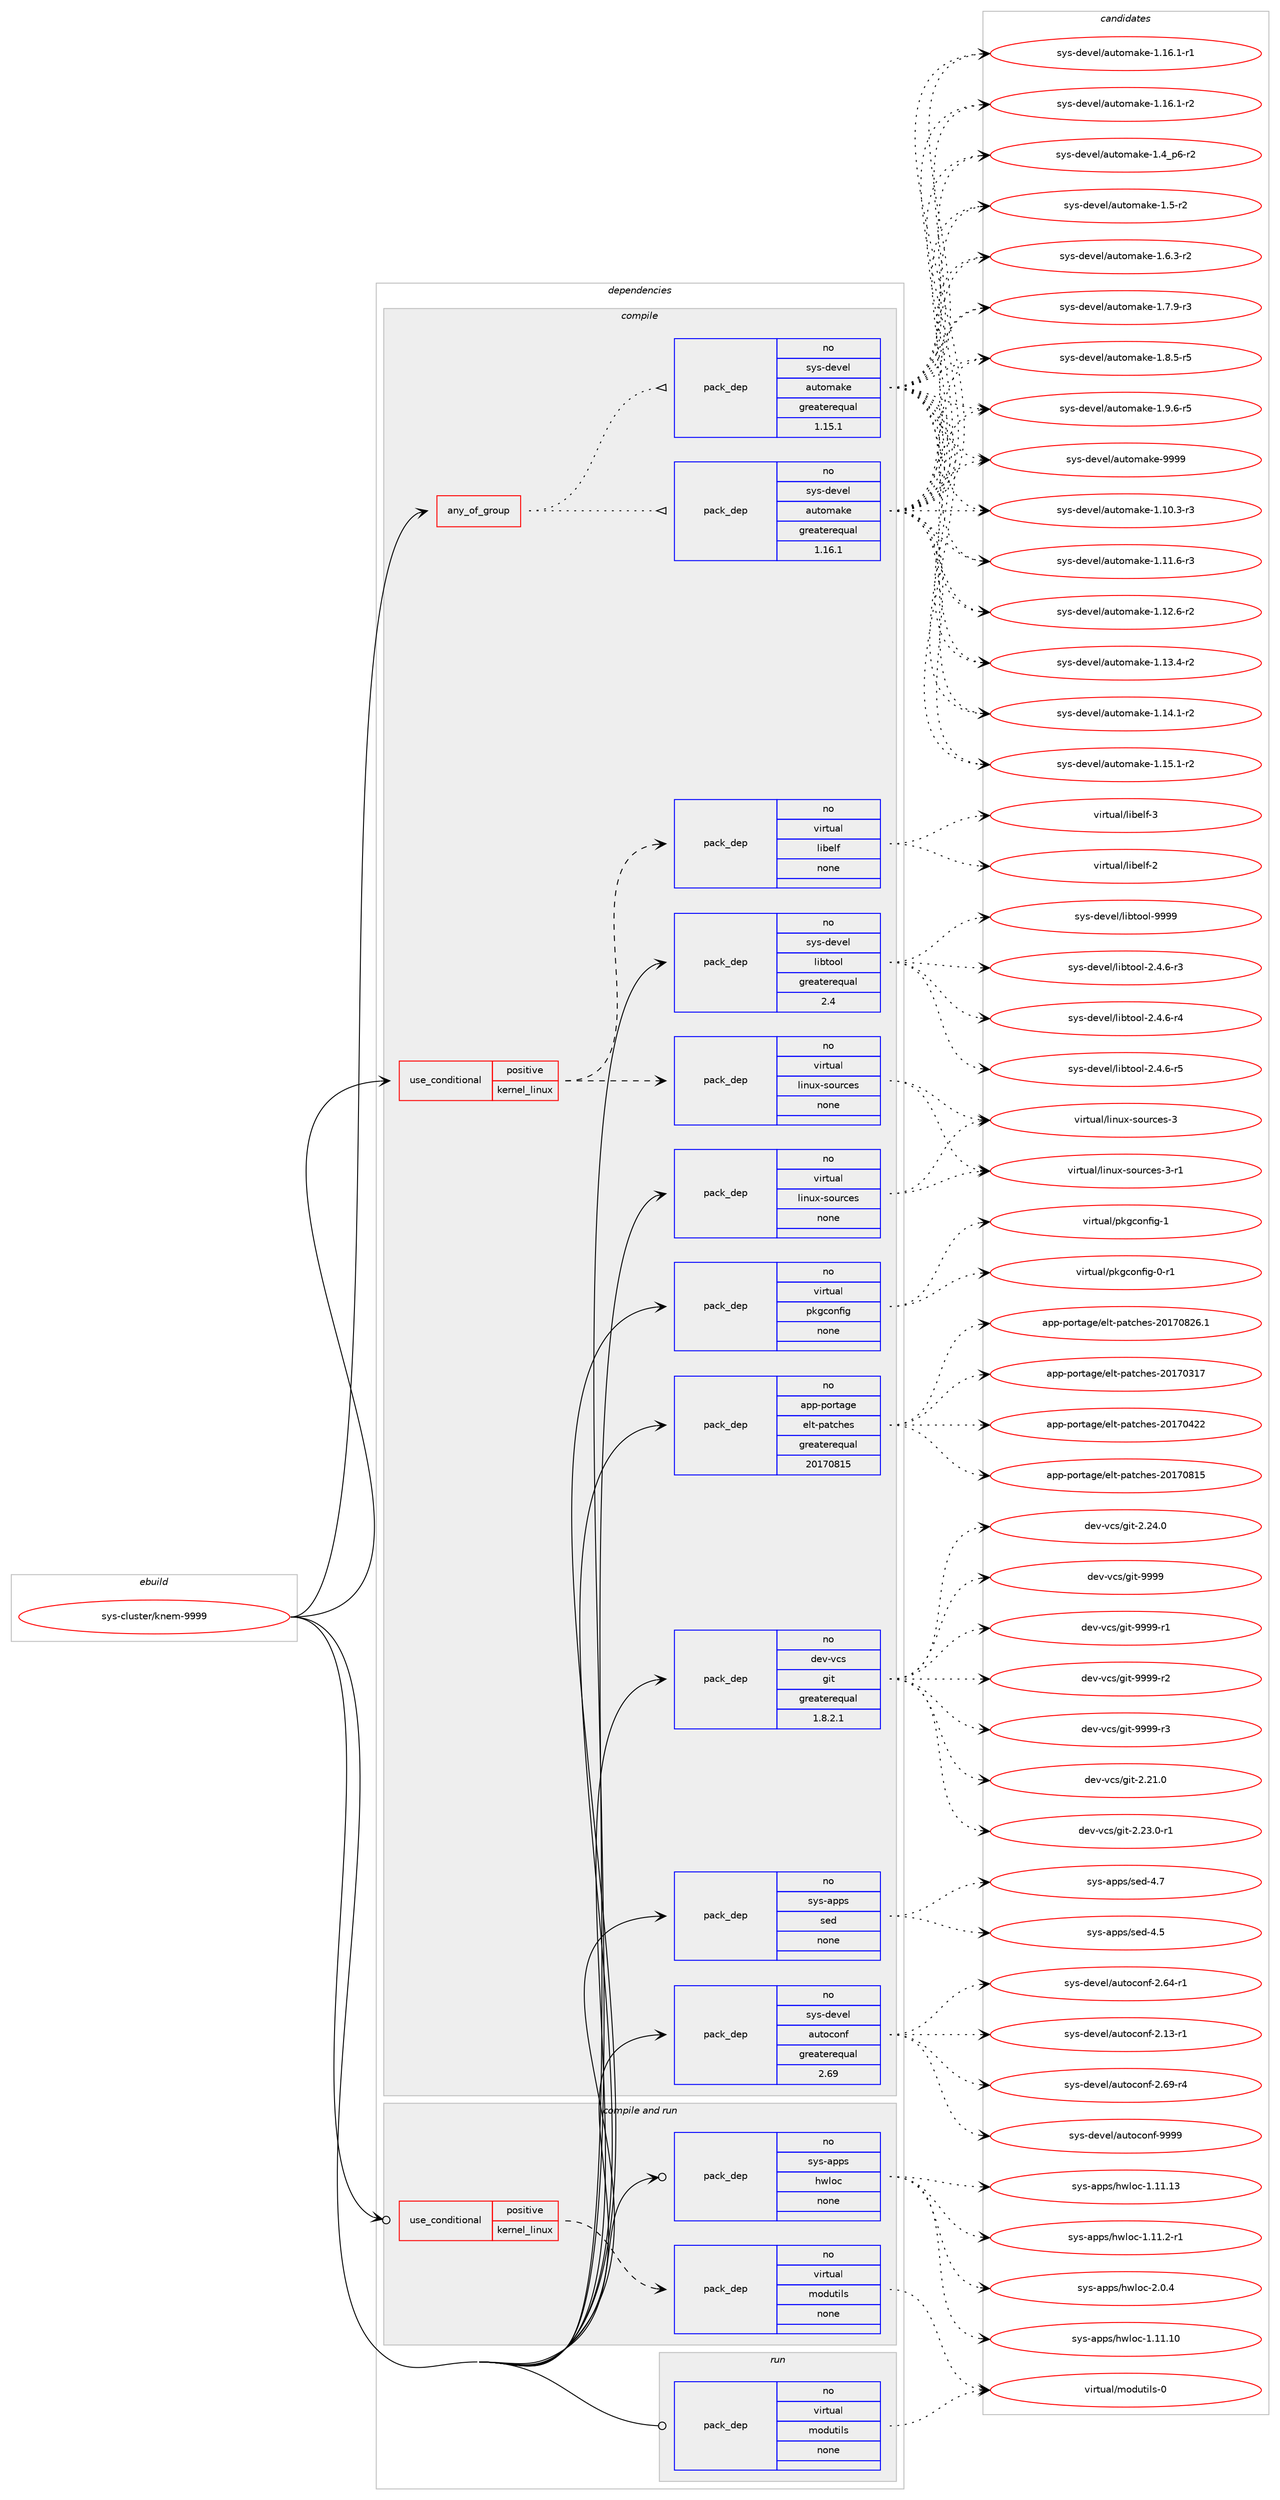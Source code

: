 digraph prolog {

# *************
# Graph options
# *************

newrank=true;
concentrate=true;
compound=true;
graph [rankdir=LR,fontname=Helvetica,fontsize=10,ranksep=1.5];#, ranksep=2.5, nodesep=0.2];
edge  [arrowhead=vee];
node  [fontname=Helvetica,fontsize=10];

# **********
# The ebuild
# **********

subgraph cluster_leftcol {
color=gray;
rank=same;
label=<<i>ebuild</i>>;
id [label="sys-cluster/knem-9999", color=red, width=4, href="../sys-cluster/knem-9999.svg"];
}

# ****************
# The dependencies
# ****************

subgraph cluster_midcol {
color=gray;
label=<<i>dependencies</i>>;
subgraph cluster_compile {
fillcolor="#eeeeee";
style=filled;
label=<<i>compile</i>>;
subgraph any14986 {
dependency884940 [label=<<TABLE BORDER="0" CELLBORDER="1" CELLSPACING="0" CELLPADDING="4"><TR><TD CELLPADDING="10">any_of_group</TD></TR></TABLE>>, shape=none, color=red];subgraph pack656470 {
dependency884941 [label=<<TABLE BORDER="0" CELLBORDER="1" CELLSPACING="0" CELLPADDING="4" WIDTH="220"><TR><TD ROWSPAN="6" CELLPADDING="30">pack_dep</TD></TR><TR><TD WIDTH="110">no</TD></TR><TR><TD>sys-devel</TD></TR><TR><TD>automake</TD></TR><TR><TD>greaterequal</TD></TR><TR><TD>1.16.1</TD></TR></TABLE>>, shape=none, color=blue];
}
dependency884940:e -> dependency884941:w [weight=20,style="dotted",arrowhead="oinv"];
subgraph pack656471 {
dependency884942 [label=<<TABLE BORDER="0" CELLBORDER="1" CELLSPACING="0" CELLPADDING="4" WIDTH="220"><TR><TD ROWSPAN="6" CELLPADDING="30">pack_dep</TD></TR><TR><TD WIDTH="110">no</TD></TR><TR><TD>sys-devel</TD></TR><TR><TD>automake</TD></TR><TR><TD>greaterequal</TD></TR><TR><TD>1.15.1</TD></TR></TABLE>>, shape=none, color=blue];
}
dependency884940:e -> dependency884942:w [weight=20,style="dotted",arrowhead="oinv"];
}
id:e -> dependency884940:w [weight=20,style="solid",arrowhead="vee"];
subgraph cond212955 {
dependency884943 [label=<<TABLE BORDER="0" CELLBORDER="1" CELLSPACING="0" CELLPADDING="4"><TR><TD ROWSPAN="3" CELLPADDING="10">use_conditional</TD></TR><TR><TD>positive</TD></TR><TR><TD>kernel_linux</TD></TR></TABLE>>, shape=none, color=red];
subgraph pack656472 {
dependency884944 [label=<<TABLE BORDER="0" CELLBORDER="1" CELLSPACING="0" CELLPADDING="4" WIDTH="220"><TR><TD ROWSPAN="6" CELLPADDING="30">pack_dep</TD></TR><TR><TD WIDTH="110">no</TD></TR><TR><TD>virtual</TD></TR><TR><TD>linux-sources</TD></TR><TR><TD>none</TD></TR><TR><TD></TD></TR></TABLE>>, shape=none, color=blue];
}
dependency884943:e -> dependency884944:w [weight=20,style="dashed",arrowhead="vee"];
subgraph pack656473 {
dependency884945 [label=<<TABLE BORDER="0" CELLBORDER="1" CELLSPACING="0" CELLPADDING="4" WIDTH="220"><TR><TD ROWSPAN="6" CELLPADDING="30">pack_dep</TD></TR><TR><TD WIDTH="110">no</TD></TR><TR><TD>virtual</TD></TR><TR><TD>libelf</TD></TR><TR><TD>none</TD></TR><TR><TD></TD></TR></TABLE>>, shape=none, color=blue];
}
dependency884943:e -> dependency884945:w [weight=20,style="dashed",arrowhead="vee"];
}
id:e -> dependency884943:w [weight=20,style="solid",arrowhead="vee"];
subgraph pack656474 {
dependency884946 [label=<<TABLE BORDER="0" CELLBORDER="1" CELLSPACING="0" CELLPADDING="4" WIDTH="220"><TR><TD ROWSPAN="6" CELLPADDING="30">pack_dep</TD></TR><TR><TD WIDTH="110">no</TD></TR><TR><TD>app-portage</TD></TR><TR><TD>elt-patches</TD></TR><TR><TD>greaterequal</TD></TR><TR><TD>20170815</TD></TR></TABLE>>, shape=none, color=blue];
}
id:e -> dependency884946:w [weight=20,style="solid",arrowhead="vee"];
subgraph pack656475 {
dependency884947 [label=<<TABLE BORDER="0" CELLBORDER="1" CELLSPACING="0" CELLPADDING="4" WIDTH="220"><TR><TD ROWSPAN="6" CELLPADDING="30">pack_dep</TD></TR><TR><TD WIDTH="110">no</TD></TR><TR><TD>dev-vcs</TD></TR><TR><TD>git</TD></TR><TR><TD>greaterequal</TD></TR><TR><TD>1.8.2.1</TD></TR></TABLE>>, shape=none, color=blue];
}
id:e -> dependency884947:w [weight=20,style="solid",arrowhead="vee"];
subgraph pack656476 {
dependency884948 [label=<<TABLE BORDER="0" CELLBORDER="1" CELLSPACING="0" CELLPADDING="4" WIDTH="220"><TR><TD ROWSPAN="6" CELLPADDING="30">pack_dep</TD></TR><TR><TD WIDTH="110">no</TD></TR><TR><TD>sys-apps</TD></TR><TR><TD>sed</TD></TR><TR><TD>none</TD></TR><TR><TD></TD></TR></TABLE>>, shape=none, color=blue];
}
id:e -> dependency884948:w [weight=20,style="solid",arrowhead="vee"];
subgraph pack656477 {
dependency884949 [label=<<TABLE BORDER="0" CELLBORDER="1" CELLSPACING="0" CELLPADDING="4" WIDTH="220"><TR><TD ROWSPAN="6" CELLPADDING="30">pack_dep</TD></TR><TR><TD WIDTH="110">no</TD></TR><TR><TD>sys-devel</TD></TR><TR><TD>autoconf</TD></TR><TR><TD>greaterequal</TD></TR><TR><TD>2.69</TD></TR></TABLE>>, shape=none, color=blue];
}
id:e -> dependency884949:w [weight=20,style="solid",arrowhead="vee"];
subgraph pack656478 {
dependency884950 [label=<<TABLE BORDER="0" CELLBORDER="1" CELLSPACING="0" CELLPADDING="4" WIDTH="220"><TR><TD ROWSPAN="6" CELLPADDING="30">pack_dep</TD></TR><TR><TD WIDTH="110">no</TD></TR><TR><TD>sys-devel</TD></TR><TR><TD>libtool</TD></TR><TR><TD>greaterequal</TD></TR><TR><TD>2.4</TD></TR></TABLE>>, shape=none, color=blue];
}
id:e -> dependency884950:w [weight=20,style="solid",arrowhead="vee"];
subgraph pack656479 {
dependency884951 [label=<<TABLE BORDER="0" CELLBORDER="1" CELLSPACING="0" CELLPADDING="4" WIDTH="220"><TR><TD ROWSPAN="6" CELLPADDING="30">pack_dep</TD></TR><TR><TD WIDTH="110">no</TD></TR><TR><TD>virtual</TD></TR><TR><TD>linux-sources</TD></TR><TR><TD>none</TD></TR><TR><TD></TD></TR></TABLE>>, shape=none, color=blue];
}
id:e -> dependency884951:w [weight=20,style="solid",arrowhead="vee"];
subgraph pack656480 {
dependency884952 [label=<<TABLE BORDER="0" CELLBORDER="1" CELLSPACING="0" CELLPADDING="4" WIDTH="220"><TR><TD ROWSPAN="6" CELLPADDING="30">pack_dep</TD></TR><TR><TD WIDTH="110">no</TD></TR><TR><TD>virtual</TD></TR><TR><TD>pkgconfig</TD></TR><TR><TD>none</TD></TR><TR><TD></TD></TR></TABLE>>, shape=none, color=blue];
}
id:e -> dependency884952:w [weight=20,style="solid",arrowhead="vee"];
}
subgraph cluster_compileandrun {
fillcolor="#eeeeee";
style=filled;
label=<<i>compile and run</i>>;
subgraph cond212956 {
dependency884953 [label=<<TABLE BORDER="0" CELLBORDER="1" CELLSPACING="0" CELLPADDING="4"><TR><TD ROWSPAN="3" CELLPADDING="10">use_conditional</TD></TR><TR><TD>positive</TD></TR><TR><TD>kernel_linux</TD></TR></TABLE>>, shape=none, color=red];
subgraph pack656481 {
dependency884954 [label=<<TABLE BORDER="0" CELLBORDER="1" CELLSPACING="0" CELLPADDING="4" WIDTH="220"><TR><TD ROWSPAN="6" CELLPADDING="30">pack_dep</TD></TR><TR><TD WIDTH="110">no</TD></TR><TR><TD>virtual</TD></TR><TR><TD>modutils</TD></TR><TR><TD>none</TD></TR><TR><TD></TD></TR></TABLE>>, shape=none, color=blue];
}
dependency884953:e -> dependency884954:w [weight=20,style="dashed",arrowhead="vee"];
}
id:e -> dependency884953:w [weight=20,style="solid",arrowhead="odotvee"];
subgraph pack656482 {
dependency884955 [label=<<TABLE BORDER="0" CELLBORDER="1" CELLSPACING="0" CELLPADDING="4" WIDTH="220"><TR><TD ROWSPAN="6" CELLPADDING="30">pack_dep</TD></TR><TR><TD WIDTH="110">no</TD></TR><TR><TD>sys-apps</TD></TR><TR><TD>hwloc</TD></TR><TR><TD>none</TD></TR><TR><TD></TD></TR></TABLE>>, shape=none, color=blue];
}
id:e -> dependency884955:w [weight=20,style="solid",arrowhead="odotvee"];
}
subgraph cluster_run {
fillcolor="#eeeeee";
style=filled;
label=<<i>run</i>>;
subgraph pack656483 {
dependency884956 [label=<<TABLE BORDER="0" CELLBORDER="1" CELLSPACING="0" CELLPADDING="4" WIDTH="220"><TR><TD ROWSPAN="6" CELLPADDING="30">pack_dep</TD></TR><TR><TD WIDTH="110">no</TD></TR><TR><TD>virtual</TD></TR><TR><TD>modutils</TD></TR><TR><TD>none</TD></TR><TR><TD></TD></TR></TABLE>>, shape=none, color=blue];
}
id:e -> dependency884956:w [weight=20,style="solid",arrowhead="odot"];
}
}

# **************
# The candidates
# **************

subgraph cluster_choices {
rank=same;
color=gray;
label=<<i>candidates</i>>;

subgraph choice656470 {
color=black;
nodesep=1;
choice11512111545100101118101108479711711611110997107101454946494846514511451 [label="sys-devel/automake-1.10.3-r3", color=red, width=4,href="../sys-devel/automake-1.10.3-r3.svg"];
choice11512111545100101118101108479711711611110997107101454946494946544511451 [label="sys-devel/automake-1.11.6-r3", color=red, width=4,href="../sys-devel/automake-1.11.6-r3.svg"];
choice11512111545100101118101108479711711611110997107101454946495046544511450 [label="sys-devel/automake-1.12.6-r2", color=red, width=4,href="../sys-devel/automake-1.12.6-r2.svg"];
choice11512111545100101118101108479711711611110997107101454946495146524511450 [label="sys-devel/automake-1.13.4-r2", color=red, width=4,href="../sys-devel/automake-1.13.4-r2.svg"];
choice11512111545100101118101108479711711611110997107101454946495246494511450 [label="sys-devel/automake-1.14.1-r2", color=red, width=4,href="../sys-devel/automake-1.14.1-r2.svg"];
choice11512111545100101118101108479711711611110997107101454946495346494511450 [label="sys-devel/automake-1.15.1-r2", color=red, width=4,href="../sys-devel/automake-1.15.1-r2.svg"];
choice11512111545100101118101108479711711611110997107101454946495446494511449 [label="sys-devel/automake-1.16.1-r1", color=red, width=4,href="../sys-devel/automake-1.16.1-r1.svg"];
choice11512111545100101118101108479711711611110997107101454946495446494511450 [label="sys-devel/automake-1.16.1-r2", color=red, width=4,href="../sys-devel/automake-1.16.1-r2.svg"];
choice115121115451001011181011084797117116111109971071014549465295112544511450 [label="sys-devel/automake-1.4_p6-r2", color=red, width=4,href="../sys-devel/automake-1.4_p6-r2.svg"];
choice11512111545100101118101108479711711611110997107101454946534511450 [label="sys-devel/automake-1.5-r2", color=red, width=4,href="../sys-devel/automake-1.5-r2.svg"];
choice115121115451001011181011084797117116111109971071014549465446514511450 [label="sys-devel/automake-1.6.3-r2", color=red, width=4,href="../sys-devel/automake-1.6.3-r2.svg"];
choice115121115451001011181011084797117116111109971071014549465546574511451 [label="sys-devel/automake-1.7.9-r3", color=red, width=4,href="../sys-devel/automake-1.7.9-r3.svg"];
choice115121115451001011181011084797117116111109971071014549465646534511453 [label="sys-devel/automake-1.8.5-r5", color=red, width=4,href="../sys-devel/automake-1.8.5-r5.svg"];
choice115121115451001011181011084797117116111109971071014549465746544511453 [label="sys-devel/automake-1.9.6-r5", color=red, width=4,href="../sys-devel/automake-1.9.6-r5.svg"];
choice115121115451001011181011084797117116111109971071014557575757 [label="sys-devel/automake-9999", color=red, width=4,href="../sys-devel/automake-9999.svg"];
dependency884941:e -> choice11512111545100101118101108479711711611110997107101454946494846514511451:w [style=dotted,weight="100"];
dependency884941:e -> choice11512111545100101118101108479711711611110997107101454946494946544511451:w [style=dotted,weight="100"];
dependency884941:e -> choice11512111545100101118101108479711711611110997107101454946495046544511450:w [style=dotted,weight="100"];
dependency884941:e -> choice11512111545100101118101108479711711611110997107101454946495146524511450:w [style=dotted,weight="100"];
dependency884941:e -> choice11512111545100101118101108479711711611110997107101454946495246494511450:w [style=dotted,weight="100"];
dependency884941:e -> choice11512111545100101118101108479711711611110997107101454946495346494511450:w [style=dotted,weight="100"];
dependency884941:e -> choice11512111545100101118101108479711711611110997107101454946495446494511449:w [style=dotted,weight="100"];
dependency884941:e -> choice11512111545100101118101108479711711611110997107101454946495446494511450:w [style=dotted,weight="100"];
dependency884941:e -> choice115121115451001011181011084797117116111109971071014549465295112544511450:w [style=dotted,weight="100"];
dependency884941:e -> choice11512111545100101118101108479711711611110997107101454946534511450:w [style=dotted,weight="100"];
dependency884941:e -> choice115121115451001011181011084797117116111109971071014549465446514511450:w [style=dotted,weight="100"];
dependency884941:e -> choice115121115451001011181011084797117116111109971071014549465546574511451:w [style=dotted,weight="100"];
dependency884941:e -> choice115121115451001011181011084797117116111109971071014549465646534511453:w [style=dotted,weight="100"];
dependency884941:e -> choice115121115451001011181011084797117116111109971071014549465746544511453:w [style=dotted,weight="100"];
dependency884941:e -> choice115121115451001011181011084797117116111109971071014557575757:w [style=dotted,weight="100"];
}
subgraph choice656471 {
color=black;
nodesep=1;
choice11512111545100101118101108479711711611110997107101454946494846514511451 [label="sys-devel/automake-1.10.3-r3", color=red, width=4,href="../sys-devel/automake-1.10.3-r3.svg"];
choice11512111545100101118101108479711711611110997107101454946494946544511451 [label="sys-devel/automake-1.11.6-r3", color=red, width=4,href="../sys-devel/automake-1.11.6-r3.svg"];
choice11512111545100101118101108479711711611110997107101454946495046544511450 [label="sys-devel/automake-1.12.6-r2", color=red, width=4,href="../sys-devel/automake-1.12.6-r2.svg"];
choice11512111545100101118101108479711711611110997107101454946495146524511450 [label="sys-devel/automake-1.13.4-r2", color=red, width=4,href="../sys-devel/automake-1.13.4-r2.svg"];
choice11512111545100101118101108479711711611110997107101454946495246494511450 [label="sys-devel/automake-1.14.1-r2", color=red, width=4,href="../sys-devel/automake-1.14.1-r2.svg"];
choice11512111545100101118101108479711711611110997107101454946495346494511450 [label="sys-devel/automake-1.15.1-r2", color=red, width=4,href="../sys-devel/automake-1.15.1-r2.svg"];
choice11512111545100101118101108479711711611110997107101454946495446494511449 [label="sys-devel/automake-1.16.1-r1", color=red, width=4,href="../sys-devel/automake-1.16.1-r1.svg"];
choice11512111545100101118101108479711711611110997107101454946495446494511450 [label="sys-devel/automake-1.16.1-r2", color=red, width=4,href="../sys-devel/automake-1.16.1-r2.svg"];
choice115121115451001011181011084797117116111109971071014549465295112544511450 [label="sys-devel/automake-1.4_p6-r2", color=red, width=4,href="../sys-devel/automake-1.4_p6-r2.svg"];
choice11512111545100101118101108479711711611110997107101454946534511450 [label="sys-devel/automake-1.5-r2", color=red, width=4,href="../sys-devel/automake-1.5-r2.svg"];
choice115121115451001011181011084797117116111109971071014549465446514511450 [label="sys-devel/automake-1.6.3-r2", color=red, width=4,href="../sys-devel/automake-1.6.3-r2.svg"];
choice115121115451001011181011084797117116111109971071014549465546574511451 [label="sys-devel/automake-1.7.9-r3", color=red, width=4,href="../sys-devel/automake-1.7.9-r3.svg"];
choice115121115451001011181011084797117116111109971071014549465646534511453 [label="sys-devel/automake-1.8.5-r5", color=red, width=4,href="../sys-devel/automake-1.8.5-r5.svg"];
choice115121115451001011181011084797117116111109971071014549465746544511453 [label="sys-devel/automake-1.9.6-r5", color=red, width=4,href="../sys-devel/automake-1.9.6-r5.svg"];
choice115121115451001011181011084797117116111109971071014557575757 [label="sys-devel/automake-9999", color=red, width=4,href="../sys-devel/automake-9999.svg"];
dependency884942:e -> choice11512111545100101118101108479711711611110997107101454946494846514511451:w [style=dotted,weight="100"];
dependency884942:e -> choice11512111545100101118101108479711711611110997107101454946494946544511451:w [style=dotted,weight="100"];
dependency884942:e -> choice11512111545100101118101108479711711611110997107101454946495046544511450:w [style=dotted,weight="100"];
dependency884942:e -> choice11512111545100101118101108479711711611110997107101454946495146524511450:w [style=dotted,weight="100"];
dependency884942:e -> choice11512111545100101118101108479711711611110997107101454946495246494511450:w [style=dotted,weight="100"];
dependency884942:e -> choice11512111545100101118101108479711711611110997107101454946495346494511450:w [style=dotted,weight="100"];
dependency884942:e -> choice11512111545100101118101108479711711611110997107101454946495446494511449:w [style=dotted,weight="100"];
dependency884942:e -> choice11512111545100101118101108479711711611110997107101454946495446494511450:w [style=dotted,weight="100"];
dependency884942:e -> choice115121115451001011181011084797117116111109971071014549465295112544511450:w [style=dotted,weight="100"];
dependency884942:e -> choice11512111545100101118101108479711711611110997107101454946534511450:w [style=dotted,weight="100"];
dependency884942:e -> choice115121115451001011181011084797117116111109971071014549465446514511450:w [style=dotted,weight="100"];
dependency884942:e -> choice115121115451001011181011084797117116111109971071014549465546574511451:w [style=dotted,weight="100"];
dependency884942:e -> choice115121115451001011181011084797117116111109971071014549465646534511453:w [style=dotted,weight="100"];
dependency884942:e -> choice115121115451001011181011084797117116111109971071014549465746544511453:w [style=dotted,weight="100"];
dependency884942:e -> choice115121115451001011181011084797117116111109971071014557575757:w [style=dotted,weight="100"];
}
subgraph choice656472 {
color=black;
nodesep=1;
choice118105114116117971084710810511011712045115111117114991011154551 [label="virtual/linux-sources-3", color=red, width=4,href="../virtual/linux-sources-3.svg"];
choice1181051141161179710847108105110117120451151111171149910111545514511449 [label="virtual/linux-sources-3-r1", color=red, width=4,href="../virtual/linux-sources-3-r1.svg"];
dependency884944:e -> choice118105114116117971084710810511011712045115111117114991011154551:w [style=dotted,weight="100"];
dependency884944:e -> choice1181051141161179710847108105110117120451151111171149910111545514511449:w [style=dotted,weight="100"];
}
subgraph choice656473 {
color=black;
nodesep=1;
choice1181051141161179710847108105981011081024550 [label="virtual/libelf-2", color=red, width=4,href="../virtual/libelf-2.svg"];
choice1181051141161179710847108105981011081024551 [label="virtual/libelf-3", color=red, width=4,href="../virtual/libelf-3.svg"];
dependency884945:e -> choice1181051141161179710847108105981011081024550:w [style=dotted,weight="100"];
dependency884945:e -> choice1181051141161179710847108105981011081024551:w [style=dotted,weight="100"];
}
subgraph choice656474 {
color=black;
nodesep=1;
choice97112112451121111141169710310147101108116451129711699104101115455048495548514955 [label="app-portage/elt-patches-20170317", color=red, width=4,href="../app-portage/elt-patches-20170317.svg"];
choice97112112451121111141169710310147101108116451129711699104101115455048495548525050 [label="app-portage/elt-patches-20170422", color=red, width=4,href="../app-portage/elt-patches-20170422.svg"];
choice97112112451121111141169710310147101108116451129711699104101115455048495548564953 [label="app-portage/elt-patches-20170815", color=red, width=4,href="../app-portage/elt-patches-20170815.svg"];
choice971121124511211111411697103101471011081164511297116991041011154550484955485650544649 [label="app-portage/elt-patches-20170826.1", color=red, width=4,href="../app-portage/elt-patches-20170826.1.svg"];
dependency884946:e -> choice97112112451121111141169710310147101108116451129711699104101115455048495548514955:w [style=dotted,weight="100"];
dependency884946:e -> choice97112112451121111141169710310147101108116451129711699104101115455048495548525050:w [style=dotted,weight="100"];
dependency884946:e -> choice97112112451121111141169710310147101108116451129711699104101115455048495548564953:w [style=dotted,weight="100"];
dependency884946:e -> choice971121124511211111411697103101471011081164511297116991041011154550484955485650544649:w [style=dotted,weight="100"];
}
subgraph choice656475 {
color=black;
nodesep=1;
choice10010111845118991154710310511645504650494648 [label="dev-vcs/git-2.21.0", color=red, width=4,href="../dev-vcs/git-2.21.0.svg"];
choice100101118451189911547103105116455046505146484511449 [label="dev-vcs/git-2.23.0-r1", color=red, width=4,href="../dev-vcs/git-2.23.0-r1.svg"];
choice10010111845118991154710310511645504650524648 [label="dev-vcs/git-2.24.0", color=red, width=4,href="../dev-vcs/git-2.24.0.svg"];
choice1001011184511899115471031051164557575757 [label="dev-vcs/git-9999", color=red, width=4,href="../dev-vcs/git-9999.svg"];
choice10010111845118991154710310511645575757574511449 [label="dev-vcs/git-9999-r1", color=red, width=4,href="../dev-vcs/git-9999-r1.svg"];
choice10010111845118991154710310511645575757574511450 [label="dev-vcs/git-9999-r2", color=red, width=4,href="../dev-vcs/git-9999-r2.svg"];
choice10010111845118991154710310511645575757574511451 [label="dev-vcs/git-9999-r3", color=red, width=4,href="../dev-vcs/git-9999-r3.svg"];
dependency884947:e -> choice10010111845118991154710310511645504650494648:w [style=dotted,weight="100"];
dependency884947:e -> choice100101118451189911547103105116455046505146484511449:w [style=dotted,weight="100"];
dependency884947:e -> choice10010111845118991154710310511645504650524648:w [style=dotted,weight="100"];
dependency884947:e -> choice1001011184511899115471031051164557575757:w [style=dotted,weight="100"];
dependency884947:e -> choice10010111845118991154710310511645575757574511449:w [style=dotted,weight="100"];
dependency884947:e -> choice10010111845118991154710310511645575757574511450:w [style=dotted,weight="100"];
dependency884947:e -> choice10010111845118991154710310511645575757574511451:w [style=dotted,weight="100"];
}
subgraph choice656476 {
color=black;
nodesep=1;
choice11512111545971121121154711510110045524653 [label="sys-apps/sed-4.5", color=red, width=4,href="../sys-apps/sed-4.5.svg"];
choice11512111545971121121154711510110045524655 [label="sys-apps/sed-4.7", color=red, width=4,href="../sys-apps/sed-4.7.svg"];
dependency884948:e -> choice11512111545971121121154711510110045524653:w [style=dotted,weight="100"];
dependency884948:e -> choice11512111545971121121154711510110045524655:w [style=dotted,weight="100"];
}
subgraph choice656477 {
color=black;
nodesep=1;
choice1151211154510010111810110847971171161119911111010245504649514511449 [label="sys-devel/autoconf-2.13-r1", color=red, width=4,href="../sys-devel/autoconf-2.13-r1.svg"];
choice1151211154510010111810110847971171161119911111010245504654524511449 [label="sys-devel/autoconf-2.64-r1", color=red, width=4,href="../sys-devel/autoconf-2.64-r1.svg"];
choice1151211154510010111810110847971171161119911111010245504654574511452 [label="sys-devel/autoconf-2.69-r4", color=red, width=4,href="../sys-devel/autoconf-2.69-r4.svg"];
choice115121115451001011181011084797117116111991111101024557575757 [label="sys-devel/autoconf-9999", color=red, width=4,href="../sys-devel/autoconf-9999.svg"];
dependency884949:e -> choice1151211154510010111810110847971171161119911111010245504649514511449:w [style=dotted,weight="100"];
dependency884949:e -> choice1151211154510010111810110847971171161119911111010245504654524511449:w [style=dotted,weight="100"];
dependency884949:e -> choice1151211154510010111810110847971171161119911111010245504654574511452:w [style=dotted,weight="100"];
dependency884949:e -> choice115121115451001011181011084797117116111991111101024557575757:w [style=dotted,weight="100"];
}
subgraph choice656478 {
color=black;
nodesep=1;
choice1151211154510010111810110847108105981161111111084550465246544511451 [label="sys-devel/libtool-2.4.6-r3", color=red, width=4,href="../sys-devel/libtool-2.4.6-r3.svg"];
choice1151211154510010111810110847108105981161111111084550465246544511452 [label="sys-devel/libtool-2.4.6-r4", color=red, width=4,href="../sys-devel/libtool-2.4.6-r4.svg"];
choice1151211154510010111810110847108105981161111111084550465246544511453 [label="sys-devel/libtool-2.4.6-r5", color=red, width=4,href="../sys-devel/libtool-2.4.6-r5.svg"];
choice1151211154510010111810110847108105981161111111084557575757 [label="sys-devel/libtool-9999", color=red, width=4,href="../sys-devel/libtool-9999.svg"];
dependency884950:e -> choice1151211154510010111810110847108105981161111111084550465246544511451:w [style=dotted,weight="100"];
dependency884950:e -> choice1151211154510010111810110847108105981161111111084550465246544511452:w [style=dotted,weight="100"];
dependency884950:e -> choice1151211154510010111810110847108105981161111111084550465246544511453:w [style=dotted,weight="100"];
dependency884950:e -> choice1151211154510010111810110847108105981161111111084557575757:w [style=dotted,weight="100"];
}
subgraph choice656479 {
color=black;
nodesep=1;
choice118105114116117971084710810511011712045115111117114991011154551 [label="virtual/linux-sources-3", color=red, width=4,href="../virtual/linux-sources-3.svg"];
choice1181051141161179710847108105110117120451151111171149910111545514511449 [label="virtual/linux-sources-3-r1", color=red, width=4,href="../virtual/linux-sources-3-r1.svg"];
dependency884951:e -> choice118105114116117971084710810511011712045115111117114991011154551:w [style=dotted,weight="100"];
dependency884951:e -> choice1181051141161179710847108105110117120451151111171149910111545514511449:w [style=dotted,weight="100"];
}
subgraph choice656480 {
color=black;
nodesep=1;
choice11810511411611797108471121071039911111010210510345484511449 [label="virtual/pkgconfig-0-r1", color=red, width=4,href="../virtual/pkgconfig-0-r1.svg"];
choice1181051141161179710847112107103991111101021051034549 [label="virtual/pkgconfig-1", color=red, width=4,href="../virtual/pkgconfig-1.svg"];
dependency884952:e -> choice11810511411611797108471121071039911111010210510345484511449:w [style=dotted,weight="100"];
dependency884952:e -> choice1181051141161179710847112107103991111101021051034549:w [style=dotted,weight="100"];
}
subgraph choice656481 {
color=black;
nodesep=1;
choice11810511411611797108471091111001171161051081154548 [label="virtual/modutils-0", color=red, width=4,href="../virtual/modutils-0.svg"];
dependency884954:e -> choice11810511411611797108471091111001171161051081154548:w [style=dotted,weight="100"];
}
subgraph choice656482 {
color=black;
nodesep=1;
choice115121115459711211211547104119108111994549464949464948 [label="sys-apps/hwloc-1.11.10", color=red, width=4,href="../sys-apps/hwloc-1.11.10.svg"];
choice115121115459711211211547104119108111994549464949464951 [label="sys-apps/hwloc-1.11.13", color=red, width=4,href="../sys-apps/hwloc-1.11.13.svg"];
choice11512111545971121121154710411910811199454946494946504511449 [label="sys-apps/hwloc-1.11.2-r1", color=red, width=4,href="../sys-apps/hwloc-1.11.2-r1.svg"];
choice11512111545971121121154710411910811199455046484652 [label="sys-apps/hwloc-2.0.4", color=red, width=4,href="../sys-apps/hwloc-2.0.4.svg"];
dependency884955:e -> choice115121115459711211211547104119108111994549464949464948:w [style=dotted,weight="100"];
dependency884955:e -> choice115121115459711211211547104119108111994549464949464951:w [style=dotted,weight="100"];
dependency884955:e -> choice11512111545971121121154710411910811199454946494946504511449:w [style=dotted,weight="100"];
dependency884955:e -> choice11512111545971121121154710411910811199455046484652:w [style=dotted,weight="100"];
}
subgraph choice656483 {
color=black;
nodesep=1;
choice11810511411611797108471091111001171161051081154548 [label="virtual/modutils-0", color=red, width=4,href="../virtual/modutils-0.svg"];
dependency884956:e -> choice11810511411611797108471091111001171161051081154548:w [style=dotted,weight="100"];
}
}

}
